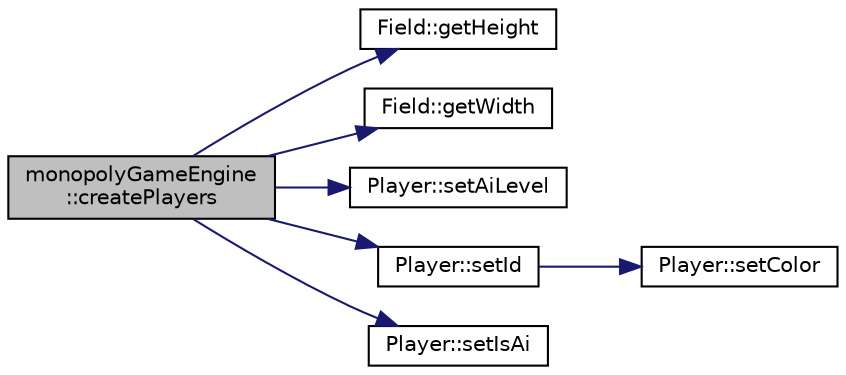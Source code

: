 digraph "monopolyGameEngine::createPlayers"
{
 // LATEX_PDF_SIZE
  edge [fontname="Helvetica",fontsize="10",labelfontname="Helvetica",labelfontsize="10"];
  node [fontname="Helvetica",fontsize="10",shape=record];
  rankdir="LR";
  Node1 [label="monopolyGameEngine\l::createPlayers",height=0.2,width=0.4,color="black", fillcolor="grey75", style="filled", fontcolor="black",tooltip=" "];
  Node1 -> Node2 [color="midnightblue",fontsize="10",style="solid",fontname="Helvetica"];
  Node2 [label="Field::getHeight",height=0.2,width=0.4,color="black", fillcolor="white", style="filled",URL="$class_field.html#a24552dc1bcb1f574ce8db0761c33790a",tooltip=" "];
  Node1 -> Node3 [color="midnightblue",fontsize="10",style="solid",fontname="Helvetica"];
  Node3 [label="Field::getWidth",height=0.2,width=0.4,color="black", fillcolor="white", style="filled",URL="$class_field.html#ad5706e4c154214fe43db7ecc7a6b74ca",tooltip=" "];
  Node1 -> Node4 [color="midnightblue",fontsize="10",style="solid",fontname="Helvetica"];
  Node4 [label="Player::setAiLevel",height=0.2,width=0.4,color="black", fillcolor="white", style="filled",URL="$class_player.html#ab1032df37bafe0a30acadb7bb1ccb97a",tooltip=" "];
  Node1 -> Node5 [color="midnightblue",fontsize="10",style="solid",fontname="Helvetica"];
  Node5 [label="Player::setId",height=0.2,width=0.4,color="black", fillcolor="white", style="filled",URL="$class_player.html#aec0b2d2447f555e247ac01a54a15d77f",tooltip=" "];
  Node5 -> Node6 [color="midnightblue",fontsize="10",style="solid",fontname="Helvetica"];
  Node6 [label="Player::setColor",height=0.2,width=0.4,color="black", fillcolor="white", style="filled",URL="$class_player.html#a0686aac84725114b7c5b540189b47c60",tooltip=" "];
  Node1 -> Node7 [color="midnightblue",fontsize="10",style="solid",fontname="Helvetica"];
  Node7 [label="Player::setIsAi",height=0.2,width=0.4,color="black", fillcolor="white", style="filled",URL="$class_player.html#adbcc2bba53e6bb2837d763eef79edff9",tooltip=" "];
}

